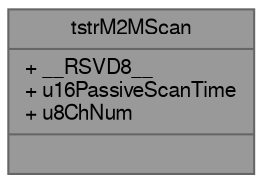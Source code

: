 digraph "tstrM2MScan"
{
 // LATEX_PDF_SIZE
  bgcolor="transparent";
  edge [fontname=FreeSans,fontsize=10,labelfontname=FreeSans,labelfontsize=10];
  node [fontname=FreeSans,fontsize=10,shape=box,height=0.2,width=0.4];
  Node1 [shape=record,label="{tstrM2MScan\n|+ __RSVD8__\l+ u16PassiveScanTime\l+ u8ChNum\l|}",height=0.2,width=0.4,color="gray40", fillcolor="grey60", style="filled", fontcolor="black",tooltip="Wi-Fi Scan Request."];
}
